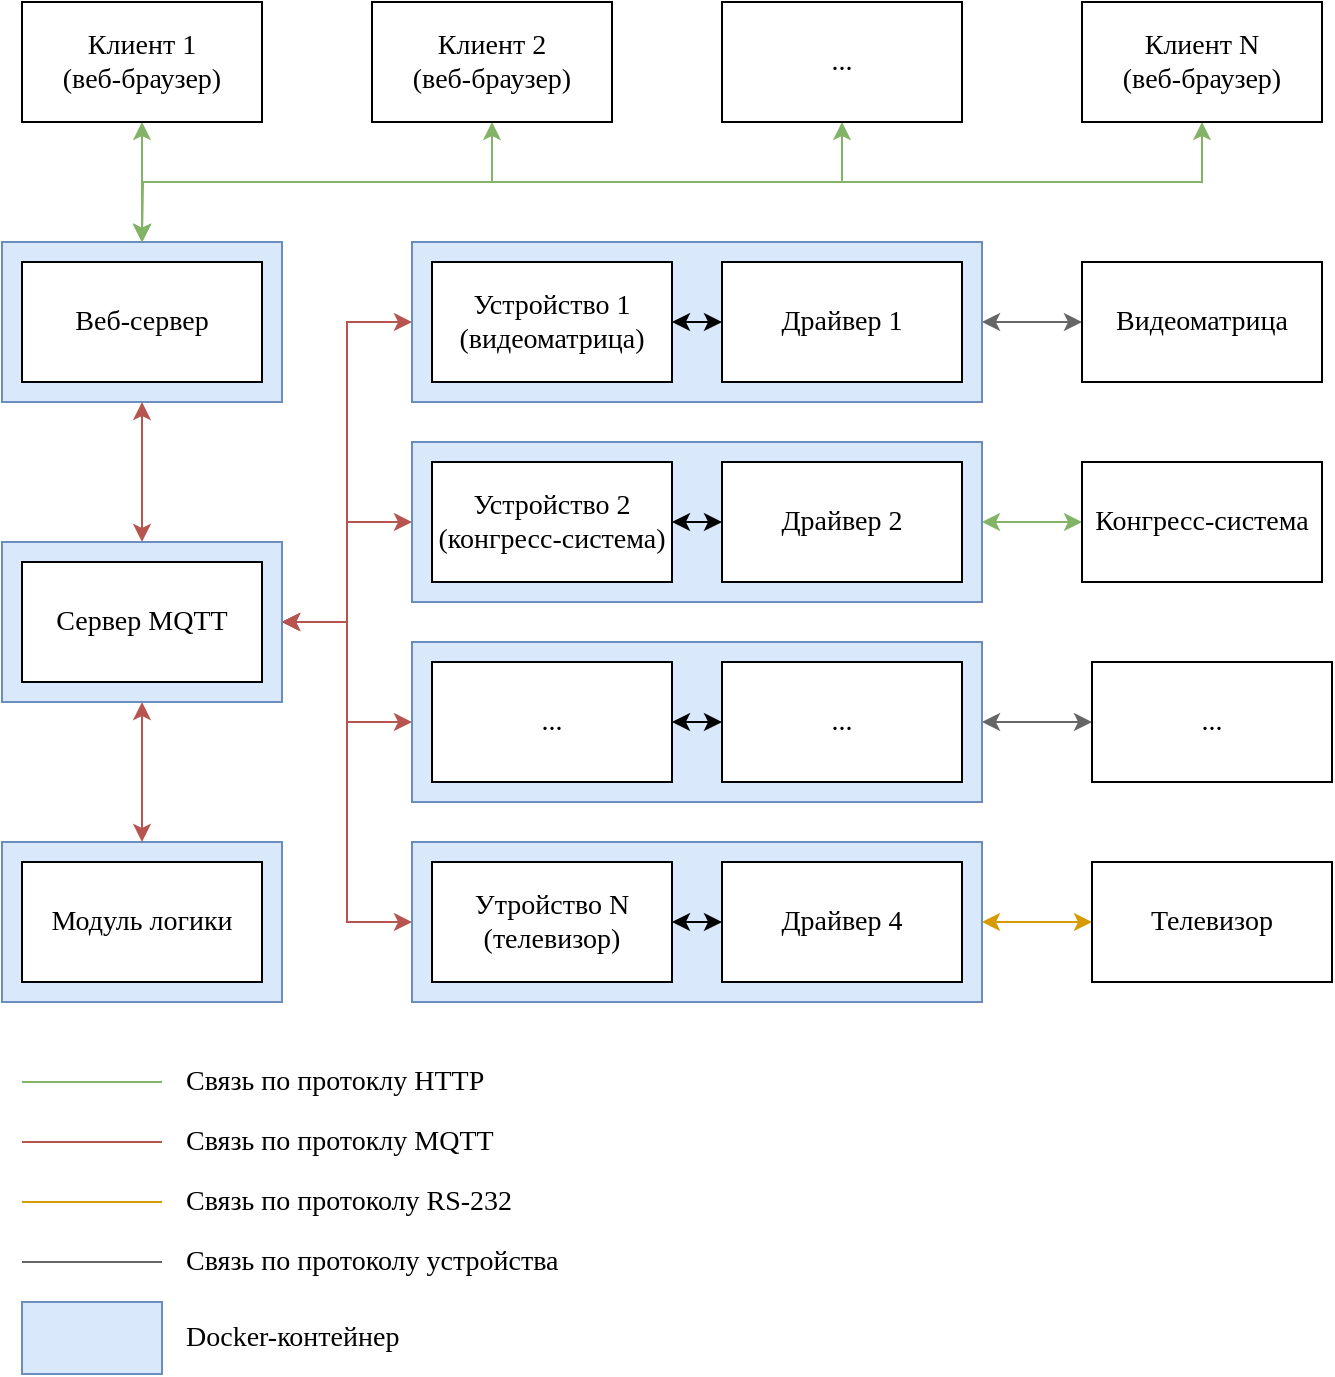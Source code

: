 <mxfile version="10.6.7" type="device"><diagram id="jWn4eir7iwm21crqZv9S" name="Page-1"><mxGraphModel dx="996" dy="558" grid="1" gridSize="10" guides="1" tooltips="1" connect="1" arrows="1" fold="1" page="1" pageScale="1" pageWidth="827" pageHeight="1169" math="0" shadow="0"><root><mxCell id="0"/><mxCell id="1" parent="0"/><mxCell id="hSJ_HCC25f3XBm3D6Bzm-17" style="edgeStyle=orthogonalEdgeStyle;rounded=0;orthogonalLoop=1;jettySize=auto;html=1;exitX=0;exitY=0.5;exitDx=0;exitDy=0;entryX=1;entryY=0.5;entryDx=0;entryDy=0;startArrow=classic;startFill=1;fillColor=#f8cecc;strokeColor=#b85450;fontFamily=Times New Roman;fontSize=14;" edge="1" parent="1" source="hSJ_HCC25f3XBm3D6Bzm-12" target="hSJ_HCC25f3XBm3D6Bzm-4"><mxGeometry relative="1" as="geometry"/></mxCell><mxCell id="hSJ_HCC25f3XBm3D6Bzm-26" style="edgeStyle=orthogonalEdgeStyle;rounded=0;orthogonalLoop=1;jettySize=auto;html=1;exitX=1;exitY=0.5;exitDx=0;exitDy=0;entryX=0;entryY=0.5;entryDx=0;entryDy=0;startArrow=classic;startFill=1;fillColor=#ffe6cc;strokeColor=#d79b00;fontFamily=Times New Roman;fontSize=14;" edge="1" parent="1" source="hSJ_HCC25f3XBm3D6Bzm-12" target="3aol9rDjoOWIYgwxNE81-45"><mxGeometry relative="1" as="geometry"/></mxCell><mxCell id="hSJ_HCC25f3XBm3D6Bzm-12" value="" style="rounded=0;whiteSpace=wrap;html=1;fillColor=#dae8fc;strokeColor=#6c8ebf;glass=0;fontFamily=Times New Roman;fontSize=14;" vertex="1" parent="1"><mxGeometry x="285" y="440" width="285" height="80" as="geometry"/></mxCell><mxCell id="hSJ_HCC25f3XBm3D6Bzm-16" style="edgeStyle=orthogonalEdgeStyle;rounded=0;orthogonalLoop=1;jettySize=auto;html=1;exitX=0;exitY=0.5;exitDx=0;exitDy=0;entryX=1;entryY=0.5;entryDx=0;entryDy=0;startArrow=classic;startFill=1;fillColor=#f8cecc;strokeColor=#b85450;fontFamily=Times New Roman;fontSize=14;" edge="1" parent="1" source="hSJ_HCC25f3XBm3D6Bzm-11" target="hSJ_HCC25f3XBm3D6Bzm-4"><mxGeometry relative="1" as="geometry"/></mxCell><mxCell id="hSJ_HCC25f3XBm3D6Bzm-24" style="edgeStyle=orthogonalEdgeStyle;rounded=0;orthogonalLoop=1;jettySize=auto;html=1;exitX=1;exitY=0.5;exitDx=0;exitDy=0;entryX=0;entryY=0.5;entryDx=0;entryDy=0;startArrow=classic;startFill=1;fillColor=#f5f5f5;strokeColor=#666666;fontFamily=Times New Roman;fontSize=14;" edge="1" parent="1" source="hSJ_HCC25f3XBm3D6Bzm-11" target="3aol9rDjoOWIYgwxNE81-42"><mxGeometry relative="1" as="geometry"/></mxCell><mxCell id="hSJ_HCC25f3XBm3D6Bzm-11" value="" style="rounded=0;whiteSpace=wrap;html=1;fillColor=#dae8fc;strokeColor=#6c8ebf;glass=0;fontFamily=Times New Roman;fontSize=14;" vertex="1" parent="1"><mxGeometry x="285" y="340" width="285" height="80" as="geometry"/></mxCell><mxCell id="hSJ_HCC25f3XBm3D6Bzm-15" style="edgeStyle=orthogonalEdgeStyle;rounded=0;orthogonalLoop=1;jettySize=auto;html=1;exitX=0;exitY=0.5;exitDx=0;exitDy=0;entryX=1;entryY=0.5;entryDx=0;entryDy=0;startArrow=classic;startFill=1;fillColor=#f8cecc;strokeColor=#b85450;fontFamily=Times New Roman;fontSize=14;" edge="1" parent="1" source="hSJ_HCC25f3XBm3D6Bzm-10" target="hSJ_HCC25f3XBm3D6Bzm-4"><mxGeometry relative="1" as="geometry"/></mxCell><mxCell id="hSJ_HCC25f3XBm3D6Bzm-23" style="edgeStyle=orthogonalEdgeStyle;rounded=0;orthogonalLoop=1;jettySize=auto;html=1;exitX=1;exitY=0.5;exitDx=0;exitDy=0;entryX=0;entryY=0.5;entryDx=0;entryDy=0;startArrow=classic;startFill=1;fillColor=#d5e8d4;strokeColor=#82b366;fontFamily=Times New Roman;fontSize=14;" edge="1" parent="1" source="hSJ_HCC25f3XBm3D6Bzm-10" target="3aol9rDjoOWIYgwxNE81-41"><mxGeometry relative="1" as="geometry"/></mxCell><mxCell id="hSJ_HCC25f3XBm3D6Bzm-10" value="" style="rounded=0;whiteSpace=wrap;html=1;fillColor=#dae8fc;strokeColor=#6c8ebf;glass=0;fontFamily=Times New Roman;fontSize=14;" vertex="1" parent="1"><mxGeometry x="285" y="240" width="285" height="80" as="geometry"/></mxCell><mxCell id="hSJ_HCC25f3XBm3D6Bzm-14" style="edgeStyle=orthogonalEdgeStyle;rounded=0;orthogonalLoop=1;jettySize=auto;html=1;exitX=0;exitY=0.5;exitDx=0;exitDy=0;entryX=1;entryY=0.5;entryDx=0;entryDy=0;startArrow=classic;startFill=1;fillColor=#f8cecc;strokeColor=#b85450;fontFamily=Times New Roman;fontSize=14;" edge="1" parent="1" source="hSJ_HCC25f3XBm3D6Bzm-9" target="hSJ_HCC25f3XBm3D6Bzm-4"><mxGeometry relative="1" as="geometry"/></mxCell><mxCell id="hSJ_HCC25f3XBm3D6Bzm-22" style="edgeStyle=orthogonalEdgeStyle;rounded=0;orthogonalLoop=1;jettySize=auto;html=1;exitX=1;exitY=0.5;exitDx=0;exitDy=0;entryX=0;entryY=0.5;entryDx=0;entryDy=0;startArrow=classic;startFill=1;fillColor=#f5f5f5;strokeColor=#666666;fontFamily=Times New Roman;fontSize=14;" edge="1" parent="1" source="hSJ_HCC25f3XBm3D6Bzm-9" target="3aol9rDjoOWIYgwxNE81-40"><mxGeometry relative="1" as="geometry"/></mxCell><mxCell id="hSJ_HCC25f3XBm3D6Bzm-9" value="" style="rounded=0;whiteSpace=wrap;html=1;fillColor=#dae8fc;strokeColor=#6c8ebf;glass=0;fontFamily=Times New Roman;fontSize=14;" vertex="1" parent="1"><mxGeometry x="285" y="140" width="285" height="80" as="geometry"/></mxCell><mxCell id="hSJ_HCC25f3XBm3D6Bzm-6" value="" style="rounded=0;whiteSpace=wrap;html=1;fillColor=#dae8fc;strokeColor=#6c8ebf;glass=0;fontFamily=Times New Roman;fontSize=14;" vertex="1" parent="1"><mxGeometry x="80" y="440" width="140" height="80" as="geometry"/></mxCell><mxCell id="hSJ_HCC25f3XBm3D6Bzm-18" style="edgeStyle=orthogonalEdgeStyle;rounded=0;orthogonalLoop=1;jettySize=auto;html=1;exitX=0.5;exitY=0;exitDx=0;exitDy=0;entryX=0.5;entryY=1;entryDx=0;entryDy=0;startArrow=classic;startFill=1;fillColor=#d5e8d4;strokeColor=#82b366;fontFamily=Times New Roman;fontSize=14;" edge="1" parent="1" source="hSJ_HCC25f3XBm3D6Bzm-5" target="3aol9rDjoOWIYgwxNE81-1"><mxGeometry relative="1" as="geometry"/></mxCell><mxCell id="hSJ_HCC25f3XBm3D6Bzm-5" value="" style="rounded=0;whiteSpace=wrap;html=1;fillColor=#dae8fc;strokeColor=#6c8ebf;glass=0;fontFamily=Times New Roman;fontSize=14;" vertex="1" parent="1"><mxGeometry x="80" y="140" width="140" height="80" as="geometry"/></mxCell><mxCell id="hSJ_HCC25f3XBm3D6Bzm-7" style="edgeStyle=orthogonalEdgeStyle;rounded=0;orthogonalLoop=1;jettySize=auto;html=1;exitX=0.5;exitY=0;exitDx=0;exitDy=0;entryX=0.5;entryY=1;entryDx=0;entryDy=0;startArrow=classic;startFill=1;fillColor=#f8cecc;strokeColor=#b85450;fontFamily=Times New Roman;fontSize=14;" edge="1" parent="1" source="hSJ_HCC25f3XBm3D6Bzm-4" target="hSJ_HCC25f3XBm3D6Bzm-5"><mxGeometry relative="1" as="geometry"><mxPoint x="150.034" y="240.31" as="targetPoint"/></mxGeometry></mxCell><mxCell id="hSJ_HCC25f3XBm3D6Bzm-8" style="edgeStyle=orthogonalEdgeStyle;rounded=0;orthogonalLoop=1;jettySize=auto;html=1;exitX=0.5;exitY=1;exitDx=0;exitDy=0;startArrow=classic;startFill=1;fillColor=#f8cecc;strokeColor=#b85450;fontFamily=Times New Roman;fontSize=14;" edge="1" parent="1" source="hSJ_HCC25f3XBm3D6Bzm-4" target="hSJ_HCC25f3XBm3D6Bzm-6"><mxGeometry relative="1" as="geometry"/></mxCell><mxCell id="hSJ_HCC25f3XBm3D6Bzm-4" value="" style="rounded=0;whiteSpace=wrap;html=1;fillColor=#dae8fc;strokeColor=#6c8ebf;glass=0;fontFamily=Times New Roman;fontSize=14;" vertex="1" parent="1"><mxGeometry x="80" y="290" width="140" height="80" as="geometry"/></mxCell><mxCell id="3aol9rDjoOWIYgwxNE81-1" value="&lt;div style=&quot;font-size: 14px;&quot;&gt;Клиент 1&lt;/div&gt;&lt;div style=&quot;font-size: 14px;&quot;&gt;(веб-браузер)&lt;br style=&quot;font-size: 14px;&quot;&gt;&lt;/div&gt;" style="rounded=0;whiteSpace=wrap;html=1;fontFamily=Times New Roman;fontSize=14;align=center;" parent="1" vertex="1"><mxGeometry x="90" y="20" width="120" height="60" as="geometry"/></mxCell><mxCell id="hSJ_HCC25f3XBm3D6Bzm-19" style="edgeStyle=orthogonalEdgeStyle;rounded=0;orthogonalLoop=1;jettySize=auto;html=1;exitX=0.5;exitY=1;exitDx=0;exitDy=0;entryX=0.5;entryY=0;entryDx=0;entryDy=0;startArrow=classic;startFill=1;fillColor=#d5e8d4;strokeColor=#82b366;fontFamily=Times New Roman;fontSize=14;" edge="1" parent="1" source="3aol9rDjoOWIYgwxNE81-2" target="hSJ_HCC25f3XBm3D6Bzm-5"><mxGeometry relative="1" as="geometry"/></mxCell><mxCell id="3aol9rDjoOWIYgwxNE81-2" value="&lt;div style=&quot;font-size: 14px;&quot;&gt;Клиент 2&lt;/div&gt;&lt;div style=&quot;font-size: 14px;&quot;&gt;(веб-браузер)&lt;br style=&quot;font-size: 14px;&quot;&gt;&lt;/div&gt;" style="rounded=0;whiteSpace=wrap;html=1;fontFamily=Times New Roman;fontSize=14;align=center;" parent="1" vertex="1"><mxGeometry x="265" y="20" width="120" height="60" as="geometry"/></mxCell><mxCell id="hSJ_HCC25f3XBm3D6Bzm-21" style="edgeStyle=orthogonalEdgeStyle;rounded=0;orthogonalLoop=1;jettySize=auto;html=1;exitX=0.5;exitY=1;exitDx=0;exitDy=0;entryX=0.5;entryY=0;entryDx=0;entryDy=0;startArrow=classic;startFill=1;fillColor=#d5e8d4;strokeColor=#82b366;fontFamily=Times New Roman;fontSize=14;" edge="1" parent="1" source="3aol9rDjoOWIYgwxNE81-3" target="hSJ_HCC25f3XBm3D6Bzm-5"><mxGeometry relative="1" as="geometry"/></mxCell><mxCell id="3aol9rDjoOWIYgwxNE81-3" value="&lt;div style=&quot;font-size: 14px;&quot;&gt;Клиент N&lt;/div&gt;&lt;div style=&quot;font-size: 14px;&quot;&gt;(веб-браузер)&lt;br style=&quot;font-size: 14px;&quot;&gt;&lt;/div&gt;" style="rounded=0;whiteSpace=wrap;html=1;fontFamily=Times New Roman;fontSize=14;align=center;" parent="1" vertex="1"><mxGeometry x="620" y="20" width="120" height="60" as="geometry"/></mxCell><mxCell id="3aol9rDjoOWIYgwxNE81-4" value="Веб-сервер" style="rounded=0;whiteSpace=wrap;html=1;fontFamily=Times New Roman;fontSize=14;align=center;" parent="1" vertex="1"><mxGeometry x="90" y="150" width="120" height="60" as="geometry"/></mxCell><mxCell id="hSJ_HCC25f3XBm3D6Bzm-20" style="edgeStyle=orthogonalEdgeStyle;rounded=0;orthogonalLoop=1;jettySize=auto;html=1;exitX=0.5;exitY=1;exitDx=0;exitDy=0;startArrow=classic;startFill=1;fillColor=#d5e8d4;strokeColor=#82b366;fontFamily=Times New Roman;fontSize=14;" edge="1" parent="1" source="3aol9rDjoOWIYgwxNE81-11"><mxGeometry relative="1" as="geometry"><mxPoint x="150" y="140" as="targetPoint"/></mxGeometry></mxCell><mxCell id="3aol9rDjoOWIYgwxNE81-11" value="&lt;div style=&quot;font-size: 14px;&quot;&gt;...&lt;/div&gt;" style="rounded=0;whiteSpace=wrap;html=1;fontFamily=Times New Roman;fontSize=14;align=center;" parent="1" vertex="1"><mxGeometry x="440" y="20" width="120" height="60" as="geometry"/></mxCell><mxCell id="3aol9rDjoOWIYgwxNE81-16" value="Сервер MQTT" style="rounded=0;whiteSpace=wrap;html=1;fontFamily=Times New Roman;fontSize=14;align=center;" parent="1" vertex="1"><mxGeometry x="90" y="300" width="120" height="60" as="geometry"/></mxCell><mxCell id="3aol9rDjoOWIYgwxNE81-18" value="&lt;div style=&quot;font-size: 14px;&quot;&gt;Модуль логики&lt;/div&gt;" style="rounded=0;whiteSpace=wrap;html=1;fontFamily=Times New Roman;fontSize=14;align=center;" parent="1" vertex="1"><mxGeometry x="90" y="450" width="120" height="60" as="geometry"/></mxCell><mxCell id="3aol9rDjoOWIYgwxNE81-36" style="edgeStyle=orthogonalEdgeStyle;rounded=0;orthogonalLoop=1;jettySize=auto;html=1;exitX=1;exitY=0.5;exitDx=0;exitDy=0;entryX=0;entryY=0.5;entryDx=0;entryDy=0;startArrow=classic;startFill=1;fontFamily=Times New Roman;fontSize=14;" parent="1" source="3aol9rDjoOWIYgwxNE81-20" target="3aol9rDjoOWIYgwxNE81-31" edge="1"><mxGeometry relative="1" as="geometry"/></mxCell><mxCell id="3aol9rDjoOWIYgwxNE81-20" value="&lt;div style=&quot;font-size: 14px;&quot;&gt;Устройство 1&lt;/div&gt;&lt;div style=&quot;font-size: 14px;&quot;&gt;(видеоматрица)&lt;br style=&quot;font-size: 14px;&quot;&gt;&lt;/div&gt;" style="rounded=0;whiteSpace=wrap;html=1;fontFamily=Times New Roman;fontSize=14;align=center;" parent="1" vertex="1"><mxGeometry x="295" y="150" width="120" height="60" as="geometry"/></mxCell><mxCell id="3aol9rDjoOWIYgwxNE81-37" style="edgeStyle=orthogonalEdgeStyle;rounded=0;orthogonalLoop=1;jettySize=auto;html=1;exitX=1;exitY=0.5;exitDx=0;exitDy=0;entryX=0;entryY=0.5;entryDx=0;entryDy=0;startArrow=classic;startFill=1;fontFamily=Times New Roman;fontSize=14;" parent="1" source="3aol9rDjoOWIYgwxNE81-22" target="3aol9rDjoOWIYgwxNE81-32" edge="1"><mxGeometry relative="1" as="geometry"/></mxCell><mxCell id="3aol9rDjoOWIYgwxNE81-22" value="&lt;div style=&quot;font-size: 14px;&quot;&gt;Устройство 2&lt;br style=&quot;font-size: 14px;&quot;&gt;&lt;/div&gt;&lt;div style=&quot;font-size: 14px;&quot;&gt;(конгресс-система)&lt;br style=&quot;font-size: 14px;&quot;&gt;&lt;/div&gt;" style="rounded=0;whiteSpace=wrap;html=1;fontFamily=Times New Roman;fontSize=14;align=center;" parent="1" vertex="1"><mxGeometry x="295" y="250" width="120" height="60" as="geometry"/></mxCell><mxCell id="3aol9rDjoOWIYgwxNE81-38" style="edgeStyle=orthogonalEdgeStyle;rounded=0;orthogonalLoop=1;jettySize=auto;html=1;exitX=1;exitY=0.5;exitDx=0;exitDy=0;entryX=0;entryY=0.5;entryDx=0;entryDy=0;startArrow=classic;startFill=1;fontFamily=Times New Roman;fontSize=14;" parent="1" source="3aol9rDjoOWIYgwxNE81-23" target="3aol9rDjoOWIYgwxNE81-33" edge="1"><mxGeometry relative="1" as="geometry"/></mxCell><mxCell id="3aol9rDjoOWIYgwxNE81-23" value="&lt;div style=&quot;font-size: 14px;&quot;&gt;...&lt;/div&gt;" style="rounded=0;whiteSpace=wrap;html=1;fontFamily=Times New Roman;fontSize=14;align=center;" parent="1" vertex="1"><mxGeometry x="295" y="350" width="120" height="60" as="geometry"/></mxCell><mxCell id="3aol9rDjoOWIYgwxNE81-39" style="edgeStyle=orthogonalEdgeStyle;rounded=0;orthogonalLoop=1;jettySize=auto;html=1;exitX=1;exitY=0.5;exitDx=0;exitDy=0;entryX=0;entryY=0.5;entryDx=0;entryDy=0;startArrow=classic;startFill=1;fontFamily=Times New Roman;fontSize=14;" parent="1" source="3aol9rDjoOWIYgwxNE81-24" target="3aol9rDjoOWIYgwxNE81-34" edge="1"><mxGeometry relative="1" as="geometry"/></mxCell><mxCell id="3aol9rDjoOWIYgwxNE81-24" value="&lt;div style=&quot;font-size: 14px;&quot;&gt;Утройство N&lt;br style=&quot;font-size: 14px;&quot;&gt;&lt;/div&gt;&lt;div style=&quot;font-size: 14px;&quot;&gt;(телевизор)&lt;br style=&quot;font-size: 14px;&quot;&gt;&lt;/div&gt;" style="rounded=0;whiteSpace=wrap;html=1;fontFamily=Times New Roman;fontSize=14;align=center;" parent="1" vertex="1"><mxGeometry x="295" y="450" width="120" height="60" as="geometry"/></mxCell><mxCell id="3aol9rDjoOWIYgwxNE81-31" value="&lt;div style=&quot;font-size: 14px;&quot;&gt;Драйвер 1&lt;br style=&quot;font-size: 14px;&quot;&gt;&lt;/div&gt;" style="rounded=0;whiteSpace=wrap;html=1;fontFamily=Times New Roman;fontSize=14;align=center;" parent="1" vertex="1"><mxGeometry x="440" y="150" width="120" height="60" as="geometry"/></mxCell><mxCell id="3aol9rDjoOWIYgwxNE81-32" value="&lt;div style=&quot;font-size: 14px;&quot;&gt;Драйвер 2&lt;/div&gt;" style="rounded=0;whiteSpace=wrap;html=1;fontFamily=Times New Roman;fontSize=14;align=center;" parent="1" vertex="1"><mxGeometry x="440" y="250" width="120" height="60" as="geometry"/></mxCell><mxCell id="3aol9rDjoOWIYgwxNE81-33" value="&lt;div style=&quot;font-size: 14px;&quot;&gt;...&lt;/div&gt;" style="rounded=0;whiteSpace=wrap;html=1;fontFamily=Times New Roman;fontSize=14;align=center;" parent="1" vertex="1"><mxGeometry x="440" y="350" width="120" height="60" as="geometry"/></mxCell><mxCell id="3aol9rDjoOWIYgwxNE81-34" value="&lt;div style=&quot;font-size: 14px;&quot;&gt;Драйвер 4&lt;/div&gt;" style="rounded=0;whiteSpace=wrap;html=1;fontFamily=Times New Roman;fontSize=14;align=center;" parent="1" vertex="1"><mxGeometry x="440" y="450" width="120" height="60" as="geometry"/></mxCell><mxCell id="3aol9rDjoOWIYgwxNE81-40" value="Видеоматрица" style="rounded=0;whiteSpace=wrap;html=1;fontFamily=Times New Roman;fontSize=14;align=center;" parent="1" vertex="1"><mxGeometry x="620" y="150" width="120" height="60" as="geometry"/></mxCell><mxCell id="3aol9rDjoOWIYgwxNE81-41" value="Конгресс-система" style="rounded=0;whiteSpace=wrap;html=1;fontFamily=Times New Roman;fontSize=14;align=center;" parent="1" vertex="1"><mxGeometry x="620" y="250" width="120" height="60" as="geometry"/></mxCell><mxCell id="3aol9rDjoOWIYgwxNE81-42" value="..." style="rounded=0;whiteSpace=wrap;html=1;fontFamily=Times New Roman;fontSize=14;align=center;" parent="1" vertex="1"><mxGeometry x="625" y="350" width="120" height="60" as="geometry"/></mxCell><mxCell id="3aol9rDjoOWIYgwxNE81-45" value="Телевизор" style="rounded=0;whiteSpace=wrap;html=1;fontFamily=Times New Roman;fontSize=14;align=center;" parent="1" vertex="1"><mxGeometry x="625" y="450" width="120" height="60" as="geometry"/></mxCell><mxCell id="3aol9rDjoOWIYgwxNE81-50" value="" style="endArrow=none;html=1;fontFamily=Times New Roman;fontSize=14;fillColor=#d5e8d4;strokeColor=#82b366;" parent="1" edge="1"><mxGeometry width="50" height="50" relative="1" as="geometry"><mxPoint x="90" y="560" as="sourcePoint"/><mxPoint x="160" y="560" as="targetPoint"/></mxGeometry></mxCell><mxCell id="3aol9rDjoOWIYgwxNE81-51" value="" style="endArrow=none;html=1;fontFamily=Times New Roman;fontSize=14;fillColor=#f8cecc;strokeColor=#b85450;" parent="1" edge="1"><mxGeometry width="50" height="50" relative="1" as="geometry"><mxPoint x="90" y="590" as="sourcePoint"/><mxPoint x="160" y="590" as="targetPoint"/></mxGeometry></mxCell><mxCell id="3aol9rDjoOWIYgwxNE81-52" value="" style="endArrow=none;html=1;fontFamily=Times New Roman;fontSize=14;fillColor=#ffe6cc;strokeColor=#d79b00;" parent="1" edge="1"><mxGeometry width="50" height="50" relative="1" as="geometry"><mxPoint x="90" y="620" as="sourcePoint"/><mxPoint x="160" y="620" as="targetPoint"/></mxGeometry></mxCell><mxCell id="3aol9rDjoOWIYgwxNE81-53" value="Связь по протоклу HTTP" style="text;html=1;strokeColor=none;fillColor=none;align=left;verticalAlign=middle;whiteSpace=wrap;rounded=0;fontFamily=Times New Roman;fontSize=14;" parent="1" vertex="1"><mxGeometry x="170" y="550" width="190" height="20" as="geometry"/></mxCell><mxCell id="3aol9rDjoOWIYgwxNE81-54" value="Связь по протоклу MQTT" style="text;html=1;strokeColor=none;fillColor=none;align=left;verticalAlign=middle;whiteSpace=wrap;rounded=0;fontFamily=Times New Roman;fontSize=14;" parent="1" vertex="1"><mxGeometry x="170" y="580" width="190" height="20" as="geometry"/></mxCell><mxCell id="3aol9rDjoOWIYgwxNE81-55" value="&lt;div style=&quot;font-size: 14px;&quot;&gt;Связь по протоколу RS-232&lt;/div&gt;" style="text;html=1;strokeColor=none;fillColor=none;align=left;verticalAlign=middle;whiteSpace=wrap;rounded=0;fontFamily=Times New Roman;fontSize=14;" parent="1" vertex="1"><mxGeometry x="170" y="610" width="190" height="20" as="geometry"/></mxCell><mxCell id="3aol9rDjoOWIYgwxNE81-56" value="" style="endArrow=none;html=1;fontFamily=Times New Roman;fontSize=14;fillColor=#f5f5f5;strokeColor=#666666;" parent="1" edge="1"><mxGeometry width="50" height="50" relative="1" as="geometry"><mxPoint x="90" y="650" as="sourcePoint"/><mxPoint x="160" y="650" as="targetPoint"/></mxGeometry></mxCell><mxCell id="3aol9rDjoOWIYgwxNE81-57" value="&lt;div style=&quot;font-size: 14px;&quot;&gt;Связь по протоколу устройства&lt;br style=&quot;font-size: 14px;&quot;&gt;&lt;/div&gt;" style="text;html=1;strokeColor=none;fillColor=none;align=left;verticalAlign=middle;whiteSpace=wrap;rounded=0;fontFamily=Times New Roman;fontSize=14;" parent="1" vertex="1"><mxGeometry x="170" y="640" width="200" height="20" as="geometry"/></mxCell><mxCell id="hSJ_HCC25f3XBm3D6Bzm-27" value="" style="rounded=0;whiteSpace=wrap;html=1;glass=0;fillColor=#dae8fc;fontFamily=Times New Roman;fontSize=14;strokeColor=#6c8ebf;" vertex="1" parent="1"><mxGeometry x="90" y="670" width="70" height="36" as="geometry"/></mxCell><mxCell id="hSJ_HCC25f3XBm3D6Bzm-28" value="Docker-контейнер" style="text;html=1;strokeColor=none;fillColor=none;align=left;verticalAlign=middle;whiteSpace=wrap;rounded=0;fontFamily=Times New Roman;fontSize=14;" vertex="1" parent="1"><mxGeometry x="170" y="678" width="190" height="20" as="geometry"/></mxCell></root></mxGraphModel></diagram></mxfile>